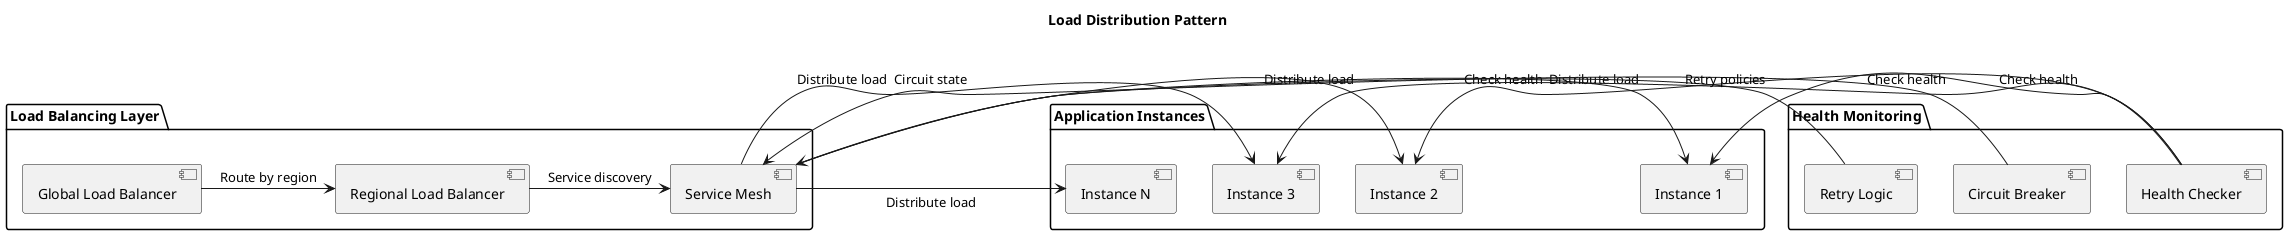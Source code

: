 @startuml
title Load Distribution Pattern

package "Load Balancing Layer" {
    component "Global Load Balancer" as GLB
    component "Regional Load Balancer" as RLB
    component "Service Mesh" as Mesh
}

package "Application Instances" {
    component "Instance 1" as Inst1
    component "Instance 2" as Inst2
    component "Instance 3" as Inst3
    component "Instance N" as InstN
}

package "Health Monitoring" {
    component "Health Checker" as HealthCheck
    component "Circuit Breaker" as CircuitBreaker
    component "Retry Logic" as Retry
}

GLB -> RLB: Route by region
RLB -> Mesh: Service discovery
Mesh -> Inst1: Distribute load
Mesh -> Inst2: Distribute load
Mesh -> Inst3: Distribute load
Mesh -> InstN: Distribute load
HealthCheck -> Inst1: Check health
HealthCheck -> Inst2: Check health
HealthCheck -> Inst3: Check health
CircuitBreaker -> Mesh: Circuit state
Retry -> Mesh: Retry policies

@enduml